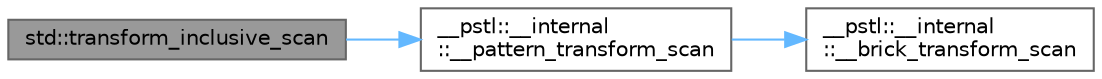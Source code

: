 digraph "std::transform_inclusive_scan"
{
 // LATEX_PDF_SIZE
  bgcolor="transparent";
  edge [fontname=Helvetica,fontsize=10,labelfontname=Helvetica,labelfontsize=10];
  node [fontname=Helvetica,fontsize=10,shape=box,height=0.2,width=0.4];
  rankdir="LR";
  Node1 [id="Node000001",label="std::transform_inclusive_scan",height=0.2,width=0.4,color="gray40", fillcolor="grey60", style="filled", fontcolor="black",tooltip=" "];
  Node1 -> Node2 [id="edge3_Node000001_Node000002",color="steelblue1",style="solid",tooltip=" "];
  Node2 [id="Node000002",label="__pstl::__internal\l::__pattern_transform_scan",height=0.2,width=0.4,color="grey40", fillcolor="white", style="filled",URL="$namespace____pstl_1_1____internal.html#a8b1fafa95881c18c8c209a63b817198d",tooltip=" "];
  Node2 -> Node3 [id="edge4_Node000002_Node000003",color="steelblue1",style="solid",tooltip=" "];
  Node3 [id="Node000003",label="__pstl::__internal\l::__brick_transform_scan",height=0.2,width=0.4,color="grey40", fillcolor="white", style="filled",URL="$namespace____pstl_1_1____internal.html#a6ceb558910155d72c76e56455e8acba7",tooltip=" "];
}
